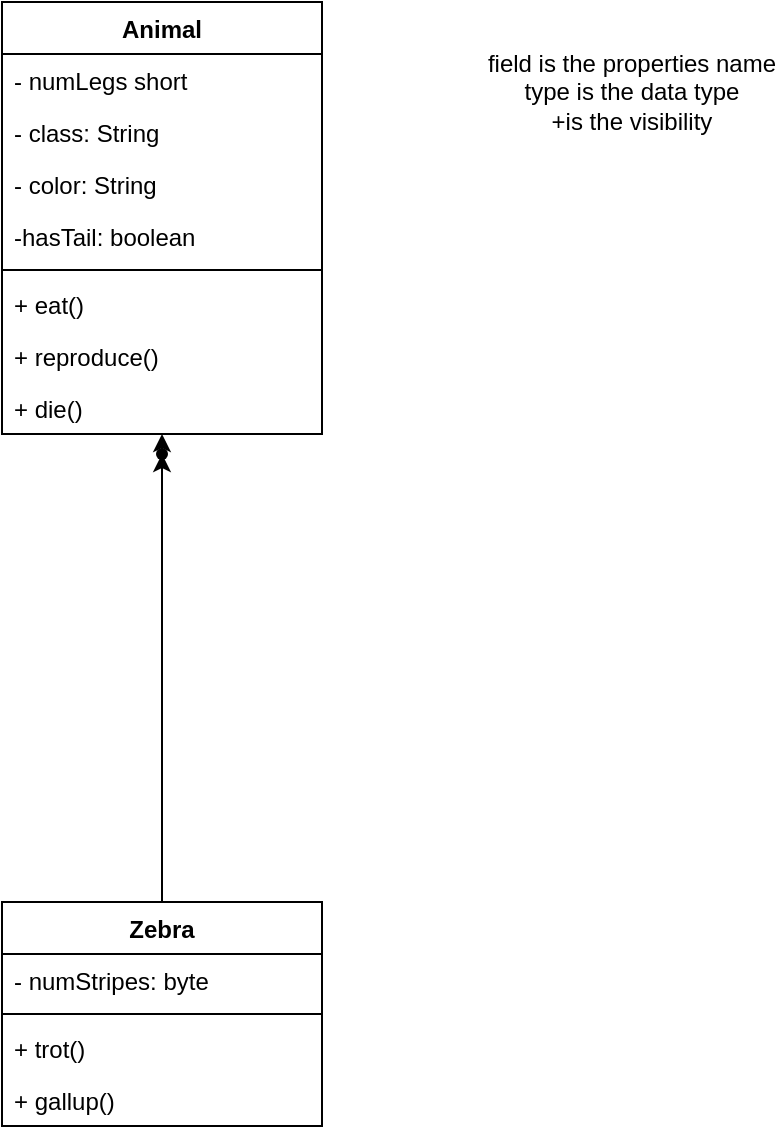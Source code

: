 <mxfile version="24.7.5">
  <diagram name="Page-1" id="YPQjSPPEuCtMevuk3Qs2">
    <mxGraphModel dx="980" dy="1146" grid="1" gridSize="10" guides="1" tooltips="1" connect="1" arrows="1" fold="1" page="1" pageScale="1" pageWidth="850" pageHeight="1100" math="0" shadow="0">
      <root>
        <mxCell id="0" />
        <mxCell id="1" parent="0" />
        <mxCell id="nfU6djYuq5Ho0Sf3k8vO-1" value="Animal&lt;div&gt;&lt;br&gt;&lt;/div&gt;" style="swimlane;fontStyle=1;align=center;verticalAlign=top;childLayout=stackLayout;horizontal=1;startSize=26;horizontalStack=0;resizeParent=1;resizeParentMax=0;resizeLast=0;collapsible=1;marginBottom=0;whiteSpace=wrap;html=1;" vertex="1" parent="1">
          <mxGeometry x="380" y="260" width="160" height="216" as="geometry" />
        </mxCell>
        <mxCell id="nfU6djYuq5Ho0Sf3k8vO-2" value="- numLegs short" style="text;strokeColor=none;fillColor=none;align=left;verticalAlign=top;spacingLeft=4;spacingRight=4;overflow=hidden;rotatable=0;points=[[0,0.5],[1,0.5]];portConstraint=eastwest;whiteSpace=wrap;html=1;" vertex="1" parent="nfU6djYuq5Ho0Sf3k8vO-1">
          <mxGeometry y="26" width="160" height="26" as="geometry" />
        </mxCell>
        <mxCell id="nfU6djYuq5Ho0Sf3k8vO-5" value="- class: String" style="text;strokeColor=none;fillColor=none;align=left;verticalAlign=top;spacingLeft=4;spacingRight=4;overflow=hidden;rotatable=0;points=[[0,0.5],[1,0.5]];portConstraint=eastwest;whiteSpace=wrap;html=1;" vertex="1" parent="nfU6djYuq5Ho0Sf3k8vO-1">
          <mxGeometry y="52" width="160" height="26" as="geometry" />
        </mxCell>
        <mxCell id="nfU6djYuq5Ho0Sf3k8vO-6" value="- color: String" style="text;strokeColor=none;fillColor=none;align=left;verticalAlign=top;spacingLeft=4;spacingRight=4;overflow=hidden;rotatable=0;points=[[0,0.5],[1,0.5]];portConstraint=eastwest;whiteSpace=wrap;html=1;" vertex="1" parent="nfU6djYuq5Ho0Sf3k8vO-1">
          <mxGeometry y="78" width="160" height="26" as="geometry" />
        </mxCell>
        <mxCell id="nfU6djYuq5Ho0Sf3k8vO-7" value="-hasTail: boolean" style="text;strokeColor=none;fillColor=none;align=left;verticalAlign=top;spacingLeft=4;spacingRight=4;overflow=hidden;rotatable=0;points=[[0,0.5],[1,0.5]];portConstraint=eastwest;whiteSpace=wrap;html=1;" vertex="1" parent="nfU6djYuq5Ho0Sf3k8vO-1">
          <mxGeometry y="104" width="160" height="26" as="geometry" />
        </mxCell>
        <mxCell id="nfU6djYuq5Ho0Sf3k8vO-3" value="" style="line;strokeWidth=1;fillColor=none;align=left;verticalAlign=middle;spacingTop=-1;spacingLeft=3;spacingRight=3;rotatable=0;labelPosition=right;points=[];portConstraint=eastwest;strokeColor=inherit;" vertex="1" parent="nfU6djYuq5Ho0Sf3k8vO-1">
          <mxGeometry y="130" width="160" height="8" as="geometry" />
        </mxCell>
        <mxCell id="nfU6djYuq5Ho0Sf3k8vO-8" value="+ eat()" style="text;strokeColor=none;fillColor=none;align=left;verticalAlign=top;spacingLeft=4;spacingRight=4;overflow=hidden;rotatable=0;points=[[0,0.5],[1,0.5]];portConstraint=eastwest;whiteSpace=wrap;html=1;" vertex="1" parent="nfU6djYuq5Ho0Sf3k8vO-1">
          <mxGeometry y="138" width="160" height="26" as="geometry" />
        </mxCell>
        <mxCell id="nfU6djYuq5Ho0Sf3k8vO-4" value="+ reproduce()" style="text;strokeColor=none;fillColor=none;align=left;verticalAlign=top;spacingLeft=4;spacingRight=4;overflow=hidden;rotatable=0;points=[[0,0.5],[1,0.5]];portConstraint=eastwest;whiteSpace=wrap;html=1;" vertex="1" parent="nfU6djYuq5Ho0Sf3k8vO-1">
          <mxGeometry y="164" width="160" height="26" as="geometry" />
        </mxCell>
        <mxCell id="nfU6djYuq5Ho0Sf3k8vO-9" value="+ die()" style="text;strokeColor=none;fillColor=none;align=left;verticalAlign=top;spacingLeft=4;spacingRight=4;overflow=hidden;rotatable=0;points=[[0,0.5],[1,0.5]];portConstraint=eastwest;whiteSpace=wrap;html=1;" vertex="1" parent="nfU6djYuq5Ho0Sf3k8vO-1">
          <mxGeometry y="190" width="160" height="26" as="geometry" />
        </mxCell>
        <mxCell id="nfU6djYuq5Ho0Sf3k8vO-10" value="field is the properties name&lt;div&gt;type is the data type&lt;/div&gt;&lt;div&gt;+is the visibility&lt;/div&gt;" style="text;html=1;align=center;verticalAlign=middle;whiteSpace=wrap;rounded=0;" vertex="1" parent="1">
          <mxGeometry x="620" y="290" width="150" height="30" as="geometry" />
        </mxCell>
        <mxCell id="nfU6djYuq5Ho0Sf3k8vO-17" value="" style="edgeStyle=orthogonalEdgeStyle;rounded=0;orthogonalLoop=1;jettySize=auto;html=1;" edge="1" parent="1" source="nfU6djYuq5Ho0Sf3k8vO-11" target="nfU6djYuq5Ho0Sf3k8vO-16">
          <mxGeometry relative="1" as="geometry" />
        </mxCell>
        <mxCell id="nfU6djYuq5Ho0Sf3k8vO-11" value="Zebra" style="swimlane;fontStyle=1;align=center;verticalAlign=top;childLayout=stackLayout;horizontal=1;startSize=26;horizontalStack=0;resizeParent=1;resizeParentMax=0;resizeLast=0;collapsible=1;marginBottom=0;whiteSpace=wrap;html=1;" vertex="1" parent="1">
          <mxGeometry x="380" y="710" width="160" height="112" as="geometry" />
        </mxCell>
        <mxCell id="nfU6djYuq5Ho0Sf3k8vO-12" value="- numStripes: byte" style="text;strokeColor=none;fillColor=none;align=left;verticalAlign=top;spacingLeft=4;spacingRight=4;overflow=hidden;rotatable=0;points=[[0,0.5],[1,0.5]];portConstraint=eastwest;whiteSpace=wrap;html=1;" vertex="1" parent="nfU6djYuq5Ho0Sf3k8vO-11">
          <mxGeometry y="26" width="160" height="26" as="geometry" />
        </mxCell>
        <mxCell id="nfU6djYuq5Ho0Sf3k8vO-13" value="" style="line;strokeWidth=1;fillColor=none;align=left;verticalAlign=middle;spacingTop=-1;spacingLeft=3;spacingRight=3;rotatable=0;labelPosition=right;points=[];portConstraint=eastwest;strokeColor=inherit;" vertex="1" parent="nfU6djYuq5Ho0Sf3k8vO-11">
          <mxGeometry y="52" width="160" height="8" as="geometry" />
        </mxCell>
        <mxCell id="nfU6djYuq5Ho0Sf3k8vO-14" value="+ trot()" style="text;strokeColor=none;fillColor=none;align=left;verticalAlign=top;spacingLeft=4;spacingRight=4;overflow=hidden;rotatable=0;points=[[0,0.5],[1,0.5]];portConstraint=eastwest;whiteSpace=wrap;html=1;" vertex="1" parent="nfU6djYuq5Ho0Sf3k8vO-11">
          <mxGeometry y="60" width="160" height="26" as="geometry" />
        </mxCell>
        <mxCell id="nfU6djYuq5Ho0Sf3k8vO-15" value="+ gallup()" style="text;strokeColor=none;fillColor=none;align=left;verticalAlign=top;spacingLeft=4;spacingRight=4;overflow=hidden;rotatable=0;points=[[0,0.5],[1,0.5]];portConstraint=eastwest;whiteSpace=wrap;html=1;" vertex="1" parent="nfU6djYuq5Ho0Sf3k8vO-11">
          <mxGeometry y="86" width="160" height="26" as="geometry" />
        </mxCell>
        <mxCell id="nfU6djYuq5Ho0Sf3k8vO-18" value="" style="edgeStyle=orthogonalEdgeStyle;rounded=0;orthogonalLoop=1;jettySize=auto;html=1;" edge="1" parent="1" source="nfU6djYuq5Ho0Sf3k8vO-16" target="nfU6djYuq5Ho0Sf3k8vO-9">
          <mxGeometry relative="1" as="geometry">
            <Array as="points">
              <mxPoint x="460" y="520" />
              <mxPoint x="460" y="520" />
            </Array>
          </mxGeometry>
        </mxCell>
        <mxCell id="nfU6djYuq5Ho0Sf3k8vO-16" value="" style="shape=waypoint;sketch=0;size=6;pointerEvents=1;points=[];fillColor=default;resizable=0;rotatable=0;perimeter=centerPerimeter;snapToPoint=1;verticalAlign=top;fontStyle=1;startSize=26;" vertex="1" parent="1">
          <mxGeometry x="450" y="476" width="20" height="20" as="geometry" />
        </mxCell>
      </root>
    </mxGraphModel>
  </diagram>
</mxfile>
